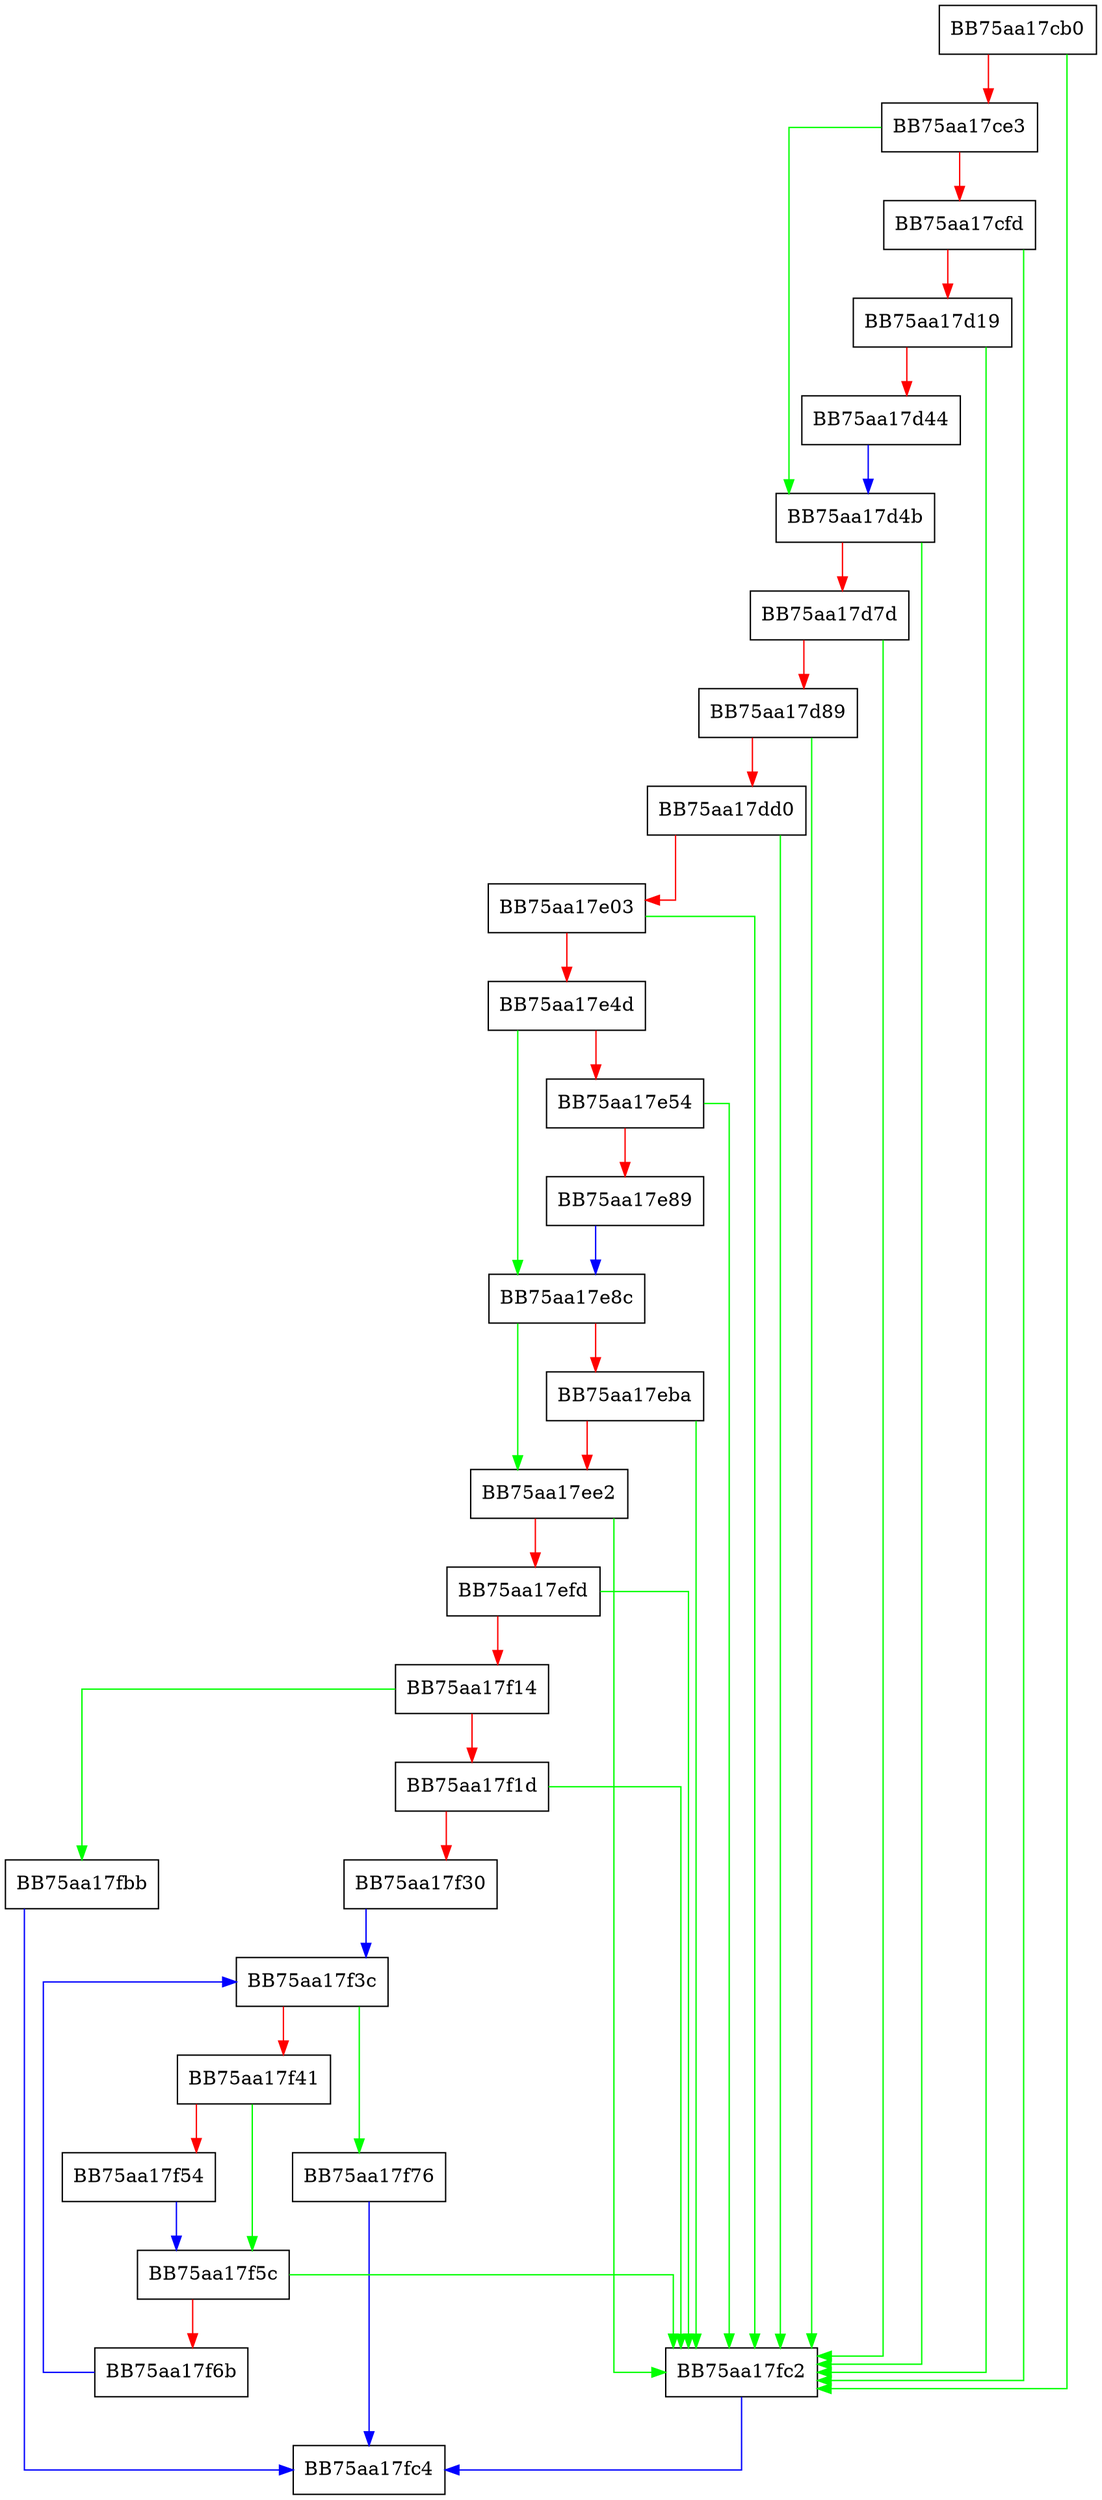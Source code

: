 digraph pef_cutfrom_from_ofs {
  node [shape="box"];
  graph [splines=ortho];
  BB75aa17cb0 -> BB75aa17fc2 [color="green"];
  BB75aa17cb0 -> BB75aa17ce3 [color="red"];
  BB75aa17ce3 -> BB75aa17d4b [color="green"];
  BB75aa17ce3 -> BB75aa17cfd [color="red"];
  BB75aa17cfd -> BB75aa17fc2 [color="green"];
  BB75aa17cfd -> BB75aa17d19 [color="red"];
  BB75aa17d19 -> BB75aa17fc2 [color="green"];
  BB75aa17d19 -> BB75aa17d44 [color="red"];
  BB75aa17d44 -> BB75aa17d4b [color="blue"];
  BB75aa17d4b -> BB75aa17fc2 [color="green"];
  BB75aa17d4b -> BB75aa17d7d [color="red"];
  BB75aa17d7d -> BB75aa17fc2 [color="green"];
  BB75aa17d7d -> BB75aa17d89 [color="red"];
  BB75aa17d89 -> BB75aa17fc2 [color="green"];
  BB75aa17d89 -> BB75aa17dd0 [color="red"];
  BB75aa17dd0 -> BB75aa17fc2 [color="green"];
  BB75aa17dd0 -> BB75aa17e03 [color="red"];
  BB75aa17e03 -> BB75aa17fc2 [color="green"];
  BB75aa17e03 -> BB75aa17e4d [color="red"];
  BB75aa17e4d -> BB75aa17e8c [color="green"];
  BB75aa17e4d -> BB75aa17e54 [color="red"];
  BB75aa17e54 -> BB75aa17fc2 [color="green"];
  BB75aa17e54 -> BB75aa17e89 [color="red"];
  BB75aa17e89 -> BB75aa17e8c [color="blue"];
  BB75aa17e8c -> BB75aa17ee2 [color="green"];
  BB75aa17e8c -> BB75aa17eba [color="red"];
  BB75aa17eba -> BB75aa17fc2 [color="green"];
  BB75aa17eba -> BB75aa17ee2 [color="red"];
  BB75aa17ee2 -> BB75aa17fc2 [color="green"];
  BB75aa17ee2 -> BB75aa17efd [color="red"];
  BB75aa17efd -> BB75aa17fc2 [color="green"];
  BB75aa17efd -> BB75aa17f14 [color="red"];
  BB75aa17f14 -> BB75aa17fbb [color="green"];
  BB75aa17f14 -> BB75aa17f1d [color="red"];
  BB75aa17f1d -> BB75aa17fc2 [color="green"];
  BB75aa17f1d -> BB75aa17f30 [color="red"];
  BB75aa17f30 -> BB75aa17f3c [color="blue"];
  BB75aa17f3c -> BB75aa17f76 [color="green"];
  BB75aa17f3c -> BB75aa17f41 [color="red"];
  BB75aa17f41 -> BB75aa17f5c [color="green"];
  BB75aa17f41 -> BB75aa17f54 [color="red"];
  BB75aa17f54 -> BB75aa17f5c [color="blue"];
  BB75aa17f5c -> BB75aa17fc2 [color="green"];
  BB75aa17f5c -> BB75aa17f6b [color="red"];
  BB75aa17f6b -> BB75aa17f3c [color="blue"];
  BB75aa17f76 -> BB75aa17fc4 [color="blue"];
  BB75aa17fbb -> BB75aa17fc4 [color="blue"];
  BB75aa17fc2 -> BB75aa17fc4 [color="blue"];
}